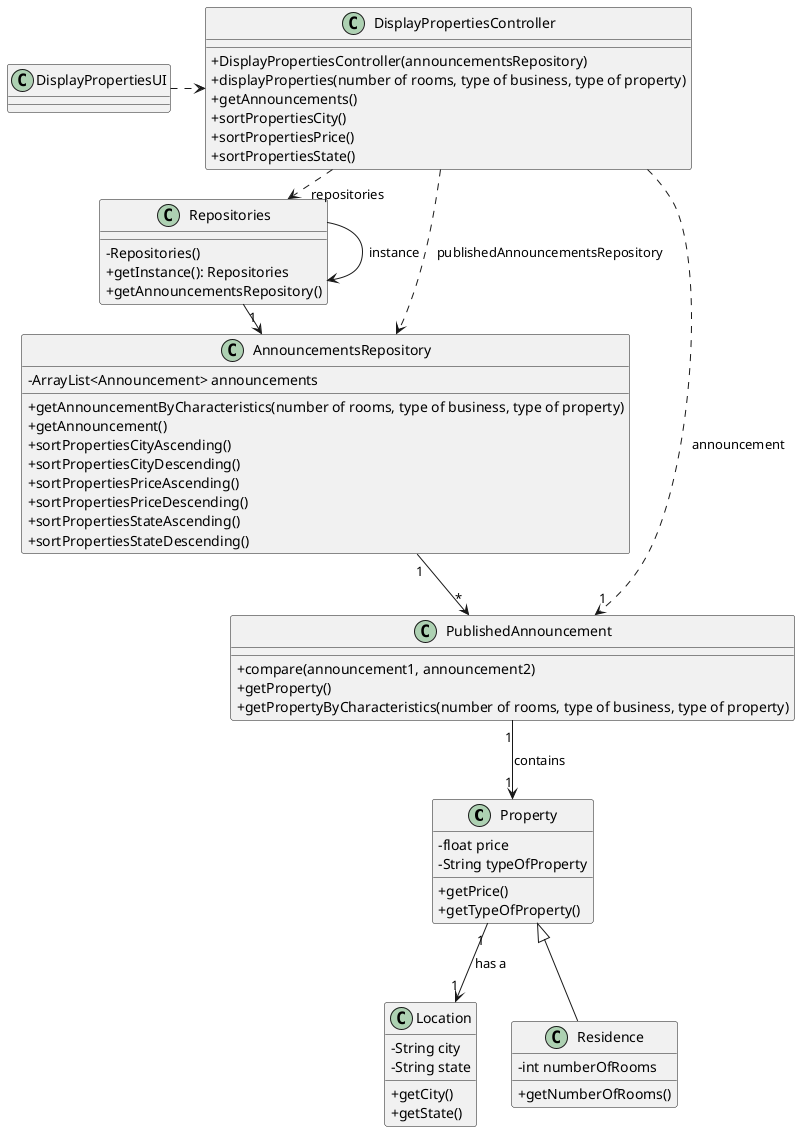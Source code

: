 @startuml
'skinparam monochrome true
skinparam packageStyle rectangle
skinparam shadowing false
skinparam linetype polyline
skinparam linetype orto

skinparam classAttributeIconSize 0

'left to right direction

class Property{
-float price
-String typeOfProperty
+getPrice()
+getTypeOfProperty()
}

class Location{
-String city
-String state
+getCity()
+getState()
}

class Residence{
-int numberOfRooms
+getNumberOfRooms()
}

class DisplayPropertiesUI{
}

class DisplayPropertiesController{
+DisplayPropertiesController(announcementsRepository)
+displayProperties(number of rooms, type of business, type of property)
+getAnnouncements()
+sortPropertiesCity()
+sortPropertiesPrice()
+sortPropertiesState()
}

class PublishedAnnouncement{
+compare(announcement1, announcement2)
+getProperty()
+getPropertyByCharacteristics(number of rooms, type of business, type of property)
}

class Repositories{
-Repositories()
+getInstance(): Repositories
+getAnnouncementsRepository()
}

class AnnouncementsRepository{
-ArrayList<Announcement> announcements
+getAnnouncementByCharacteristics(number of rooms, type of business, type of property)
+getAnnouncement()
+sortPropertiesCityAscending()
+sortPropertiesCityDescending()
+sortPropertiesPriceAscending()
+sortPropertiesPriceDescending()
+sortPropertiesStateAscending()
+sortPropertiesStateDescending()
}


Repositories -> Repositories : instance

DisplayPropertiesUI .> DisplayPropertiesController
DisplayPropertiesController .> Repositories : repositories

Repositories -> "1" AnnouncementsRepository

DisplayPropertiesController ..> AnnouncementsRepository : publishedAnnouncementsRepository

AnnouncementsRepository "1" --> "*" PublishedAnnouncement
DisplayPropertiesController ..> "1" PublishedAnnouncement : announcement
PublishedAnnouncement "1" --> "1" Property : contains
Property <|-- Residence
Property "1" --> "1" Location : has a

@enduml